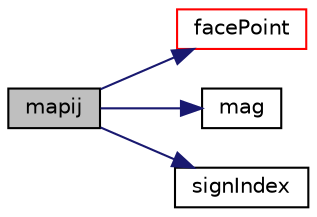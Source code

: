 digraph "mapij"
{
  bgcolor="transparent";
  edge [fontname="Helvetica",fontsize="10",labelfontname="Helvetica",labelfontsize="10"];
  node [fontname="Helvetica",fontsize="10",shape=record];
  rankdir="LR";
  Node1 [label="mapij",height=0.2,width=0.4,color="black", fillcolor="grey75", style="filled", fontcolor="black"];
  Node1 -> Node2 [color="midnightblue",fontsize="10",style="solid",fontname="Helvetica"];
  Node2 [label="facePoint",height=0.2,width=0.4,color="red",URL="$a10758.html#a6e9405517b1f65f062d56214e0d4ee33"];
  Node1 -> Node3 [color="midnightblue",fontsize="10",style="solid",fontname="Helvetica"];
  Node3 [label="mag",height=0.2,width=0.4,color="black",URL="$a10758.html#a929da2a3fdcf3dacbbe0487d3a330dae"];
  Node1 -> Node4 [color="midnightblue",fontsize="10",style="solid",fontname="Helvetica"];
  Node4 [label="signIndex",height=0.2,width=0.4,color="black",URL="$a10758.html#aa7be0d71d933cb8be7673f2809e106b8"];
}
